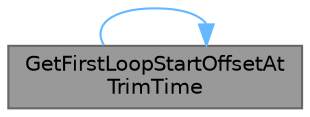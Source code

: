 digraph "GetFirstLoopStartOffsetAtTrimTime"
{
 // INTERACTIVE_SVG=YES
 // LATEX_PDF_SIZE
  bgcolor="transparent";
  edge [fontname=Helvetica,fontsize=10,labelfontname=Helvetica,labelfontsize=10];
  node [fontname=Helvetica,fontsize=10,shape=box,height=0.2,width=0.4];
  rankdir="RL";
  Node1 [id="Node000001",label="GetFirstLoopStartOffsetAt\lTrimTime",height=0.2,width=0.4,color="gray40", fillcolor="grey60", style="filled", fontcolor="black",tooltip="Base class for movie scene sections."];
  Node1 -> Node1 [id="edge1_Node000001_Node000001",dir="back",color="steelblue1",style="solid",tooltip=" "];
}
